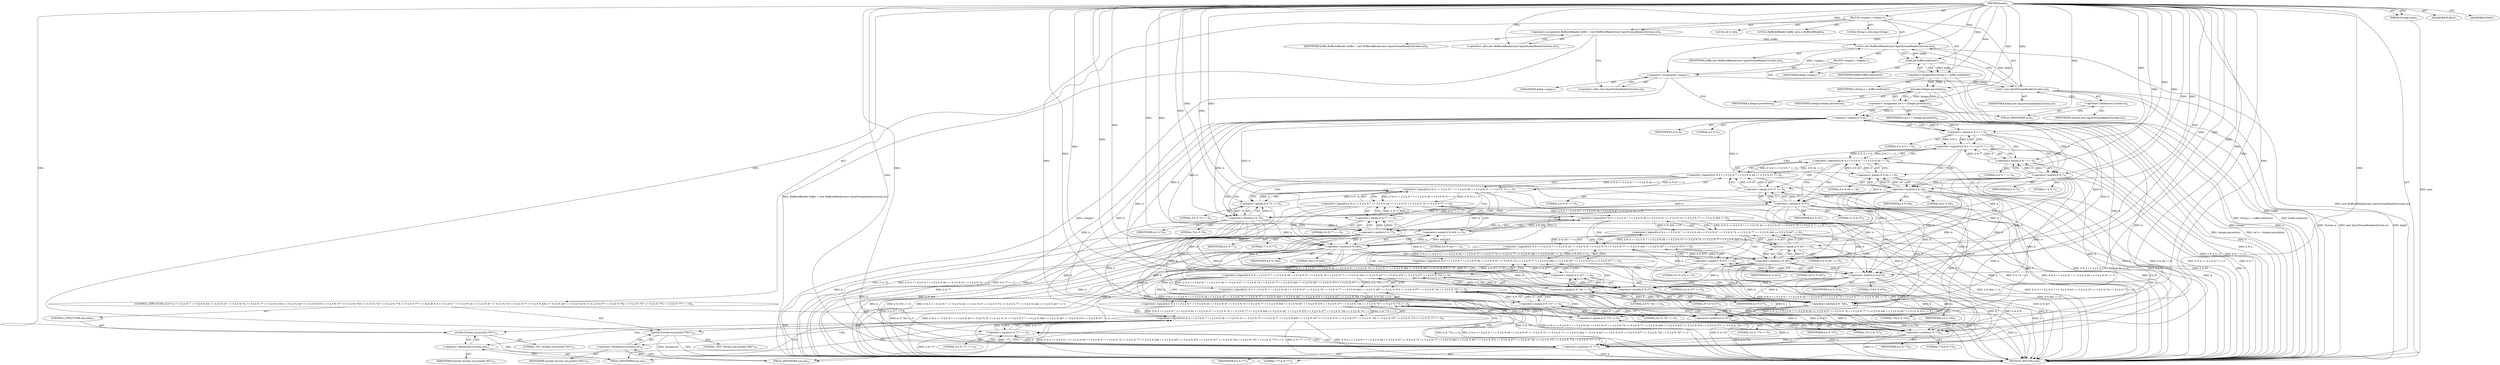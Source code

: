 digraph "main" {  
"19" [label = <(METHOD,main)<SUB>5</SUB>> ]
"20" [label = <(PARAM,String[] args)<SUB>5</SUB>> ]
"21" [label = <(BLOCK,&lt;empty&gt;,&lt;empty&gt;)<SUB>5</SUB>> ]
"4" [label = <(LOCAL,BufferedReader buffer: java.io.BufferedReader)<SUB>6</SUB>> ]
"22" [label = <(&lt;operator&gt;.assignment,BufferedReader buffer = new BufferedReader(new InputStreamReader(System.in)))<SUB>6</SUB>> ]
"23" [label = <(IDENTIFIER,buffer,BufferedReader buffer = new BufferedReader(new InputStreamReader(System.in)))<SUB>6</SUB>> ]
"24" [label = <(&lt;operator&gt;.alloc,new BufferedReader(new InputStreamReader(System.in)))<SUB>6</SUB>> ]
"25" [label = <(&lt;init&gt;,new BufferedReader(new InputStreamReader(System.in)))<SUB>6</SUB>> ]
"3" [label = <(IDENTIFIER,buffer,new BufferedReader(new InputStreamReader(System.in)))<SUB>6</SUB>> ]
"26" [label = <(BLOCK,&lt;empty&gt;,&lt;empty&gt;)<SUB>6</SUB>> ]
"27" [label = <(&lt;operator&gt;.assignment,&lt;empty&gt;)> ]
"28" [label = <(IDENTIFIER,$obj0,&lt;empty&gt;)> ]
"29" [label = <(&lt;operator&gt;.alloc,new InputStreamReader(System.in))<SUB>6</SUB>> ]
"30" [label = <(&lt;init&gt;,new InputStreamReader(System.in))<SUB>6</SUB>> ]
"31" [label = <(IDENTIFIER,$obj0,new InputStreamReader(System.in))> ]
"32" [label = <(&lt;operator&gt;.fieldAccess,System.in)<SUB>6</SUB>> ]
"33" [label = <(IDENTIFIER,System,new InputStreamReader(System.in))<SUB>6</SUB>> ]
"34" [label = <(FIELD_IDENTIFIER,in,in)<SUB>6</SUB>> ]
"35" [label = <(IDENTIFIER,$obj0,&lt;empty&gt;)> ]
"36" [label = <(LOCAL,String a: java.lang.String)<SUB>7</SUB>> ]
"37" [label = <(&lt;operator&gt;.assignment,String a = buffer.readLine())<SUB>7</SUB>> ]
"38" [label = <(IDENTIFIER,a,String a = buffer.readLine())<SUB>7</SUB>> ]
"39" [label = <(readLine,buffer.readLine())<SUB>7</SUB>> ]
"40" [label = <(IDENTIFIER,buffer,buffer.readLine())<SUB>7</SUB>> ]
"41" [label = <(LOCAL,int b: int)<SUB>8</SUB>> ]
"42" [label = <(&lt;operator&gt;.assignment,int b = Integer.parseInt(a))<SUB>8</SUB>> ]
"43" [label = <(IDENTIFIER,b,int b = Integer.parseInt(a))<SUB>8</SUB>> ]
"44" [label = <(parseInt,Integer.parseInt(a))<SUB>8</SUB>> ]
"45" [label = <(IDENTIFIER,Integer,Integer.parseInt(a))<SUB>8</SUB>> ]
"46" [label = <(IDENTIFIER,a,Integer.parseInt(a))<SUB>8</SUB>> ]
"47" [label = <(CONTROL_STRUCTURE,if (b % 4 == 0 || b % 7 == 0 || b % 44 == 0 || b % 47 == 0 || b % 74 == 0 || b % 77 == 0 || b % 444 == 0 || b % 447 == 0 || b % 474 == 0 || b % 477 == 0 || b % 744 == 0 || b % 747 == 0 || b % 774 == 0 || b % 777 == 0),if (b % 4 == 0 || b % 7 == 0 || b % 44 == 0 || b % 47 == 0 || b % 74 == 0 || b % 77 == 0 || b % 444 == 0 || b % 447 == 0 || b % 474 == 0 || b % 477 == 0 || b % 744 == 0 || b % 747 == 0 || b % 774 == 0 || b % 777 == 0))<SUB>9</SUB>> ]
"48" [label = <(&lt;operator&gt;.logicalOr,b % 4 == 0 || b % 7 == 0 || b % 44 == 0 || b % 47 == 0 || b % 74 == 0 || b % 77 == 0 || b % 444 == 0 || b % 447 == 0 || b % 474 == 0 || b % 477 == 0 || b % 744 == 0 || b % 747 == 0 || b % 774 == 0 || b % 777 == 0)<SUB>9</SUB>> ]
"49" [label = <(&lt;operator&gt;.logicalOr,b % 4 == 0 || b % 7 == 0 || b % 44 == 0 || b % 47 == 0 || b % 74 == 0 || b % 77 == 0 || b % 444 == 0 || b % 447 == 0 || b % 474 == 0 || b % 477 == 0 || b % 744 == 0 || b % 747 == 0 || b % 774 == 0)<SUB>9</SUB>> ]
"50" [label = <(&lt;operator&gt;.logicalOr,b % 4 == 0 || b % 7 == 0 || b % 44 == 0 || b % 47 == 0 || b % 74 == 0 || b % 77 == 0 || b % 444 == 0 || b % 447 == 0 || b % 474 == 0 || b % 477 == 0 || b % 744 == 0 || b % 747 == 0)<SUB>9</SUB>> ]
"51" [label = <(&lt;operator&gt;.logicalOr,b % 4 == 0 || b % 7 == 0 || b % 44 == 0 || b % 47 == 0 || b % 74 == 0 || b % 77 == 0 || b % 444 == 0 || b % 447 == 0 || b % 474 == 0 || b % 477 == 0 || b % 744 == 0)<SUB>9</SUB>> ]
"52" [label = <(&lt;operator&gt;.logicalOr,b % 4 == 0 || b % 7 == 0 || b % 44 == 0 || b % 47 == 0 || b % 74 == 0 || b % 77 == 0 || b % 444 == 0 || b % 447 == 0 || b % 474 == 0 || b % 477 == 0)<SUB>9</SUB>> ]
"53" [label = <(&lt;operator&gt;.logicalOr,b % 4 == 0 || b % 7 == 0 || b % 44 == 0 || b % 47 == 0 || b % 74 == 0 || b % 77 == 0 || b % 444 == 0 || b % 447 == 0 || b % 474 == 0)<SUB>9</SUB>> ]
"54" [label = <(&lt;operator&gt;.logicalOr,b % 4 == 0 || b % 7 == 0 || b % 44 == 0 || b % 47 == 0 || b % 74 == 0 || b % 77 == 0 || b % 444 == 0 || b % 447 == 0)<SUB>9</SUB>> ]
"55" [label = <(&lt;operator&gt;.logicalOr,b % 4 == 0 || b % 7 == 0 || b % 44 == 0 || b % 47 == 0 || b % 74 == 0 || b % 77 == 0 || b % 444 == 0)<SUB>9</SUB>> ]
"56" [label = <(&lt;operator&gt;.logicalOr,b % 4 == 0 || b % 7 == 0 || b % 44 == 0 || b % 47 == 0 || b % 74 == 0 || b % 77 == 0)<SUB>9</SUB>> ]
"57" [label = <(&lt;operator&gt;.logicalOr,b % 4 == 0 || b % 7 == 0 || b % 44 == 0 || b % 47 == 0 || b % 74 == 0)<SUB>9</SUB>> ]
"58" [label = <(&lt;operator&gt;.logicalOr,b % 4 == 0 || b % 7 == 0 || b % 44 == 0 || b % 47 == 0)<SUB>9</SUB>> ]
"59" [label = <(&lt;operator&gt;.logicalOr,b % 4 == 0 || b % 7 == 0 || b % 44 == 0)<SUB>9</SUB>> ]
"60" [label = <(&lt;operator&gt;.logicalOr,b % 4 == 0 || b % 7 == 0)<SUB>9</SUB>> ]
"61" [label = <(&lt;operator&gt;.equals,b % 4 == 0)<SUB>9</SUB>> ]
"62" [label = <(&lt;operator&gt;.modulo,b % 4)<SUB>9</SUB>> ]
"63" [label = <(IDENTIFIER,b,b % 4)<SUB>9</SUB>> ]
"64" [label = <(LITERAL,4,b % 4)<SUB>9</SUB>> ]
"65" [label = <(LITERAL,0,b % 4 == 0)<SUB>9</SUB>> ]
"66" [label = <(&lt;operator&gt;.equals,b % 7 == 0)<SUB>9</SUB>> ]
"67" [label = <(&lt;operator&gt;.modulo,b % 7)<SUB>9</SUB>> ]
"68" [label = <(IDENTIFIER,b,b % 7)<SUB>9</SUB>> ]
"69" [label = <(LITERAL,7,b % 7)<SUB>9</SUB>> ]
"70" [label = <(LITERAL,0,b % 7 == 0)<SUB>9</SUB>> ]
"71" [label = <(&lt;operator&gt;.equals,b % 44 == 0)<SUB>9</SUB>> ]
"72" [label = <(&lt;operator&gt;.modulo,b % 44)<SUB>9</SUB>> ]
"73" [label = <(IDENTIFIER,b,b % 44)<SUB>9</SUB>> ]
"74" [label = <(LITERAL,44,b % 44)<SUB>9</SUB>> ]
"75" [label = <(LITERAL,0,b % 44 == 0)<SUB>9</SUB>> ]
"76" [label = <(&lt;operator&gt;.equals,b % 47 == 0)<SUB>9</SUB>> ]
"77" [label = <(&lt;operator&gt;.modulo,b % 47)<SUB>9</SUB>> ]
"78" [label = <(IDENTIFIER,b,b % 47)<SUB>9</SUB>> ]
"79" [label = <(LITERAL,47,b % 47)<SUB>9</SUB>> ]
"80" [label = <(LITERAL,0,b % 47 == 0)<SUB>9</SUB>> ]
"81" [label = <(&lt;operator&gt;.equals,b % 74 == 0)<SUB>9</SUB>> ]
"82" [label = <(&lt;operator&gt;.modulo,b % 74)<SUB>9</SUB>> ]
"83" [label = <(IDENTIFIER,b,b % 74)<SUB>9</SUB>> ]
"84" [label = <(LITERAL,74,b % 74)<SUB>9</SUB>> ]
"85" [label = <(LITERAL,0,b % 74 == 0)<SUB>9</SUB>> ]
"86" [label = <(&lt;operator&gt;.equals,b % 77 == 0)<SUB>9</SUB>> ]
"87" [label = <(&lt;operator&gt;.modulo,b % 77)<SUB>9</SUB>> ]
"88" [label = <(IDENTIFIER,b,b % 77)<SUB>9</SUB>> ]
"89" [label = <(LITERAL,77,b % 77)<SUB>9</SUB>> ]
"90" [label = <(LITERAL,0,b % 77 == 0)<SUB>9</SUB>> ]
"91" [label = <(&lt;operator&gt;.equals,b % 444 == 0)<SUB>9</SUB>> ]
"92" [label = <(&lt;operator&gt;.modulo,b % 444)<SUB>9</SUB>> ]
"93" [label = <(IDENTIFIER,b,b % 444)<SUB>9</SUB>> ]
"94" [label = <(LITERAL,444,b % 444)<SUB>9</SUB>> ]
"95" [label = <(LITERAL,0,b % 444 == 0)<SUB>9</SUB>> ]
"96" [label = <(&lt;operator&gt;.equals,b % 447 == 0)<SUB>9</SUB>> ]
"97" [label = <(&lt;operator&gt;.modulo,b % 447)<SUB>9</SUB>> ]
"98" [label = <(IDENTIFIER,b,b % 447)<SUB>9</SUB>> ]
"99" [label = <(LITERAL,447,b % 447)<SUB>9</SUB>> ]
"100" [label = <(LITERAL,0,b % 447 == 0)<SUB>9</SUB>> ]
"101" [label = <(&lt;operator&gt;.equals,b % 474 == 0)<SUB>9</SUB>> ]
"102" [label = <(&lt;operator&gt;.modulo,b % 474)<SUB>9</SUB>> ]
"103" [label = <(IDENTIFIER,b,b % 474)<SUB>9</SUB>> ]
"104" [label = <(LITERAL,474,b % 474)<SUB>9</SUB>> ]
"105" [label = <(LITERAL,0,b % 474 == 0)<SUB>9</SUB>> ]
"106" [label = <(&lt;operator&gt;.equals,b % 477 == 0)<SUB>9</SUB>> ]
"107" [label = <(&lt;operator&gt;.modulo,b % 477)<SUB>9</SUB>> ]
"108" [label = <(IDENTIFIER,b,b % 477)<SUB>9</SUB>> ]
"109" [label = <(LITERAL,477,b % 477)<SUB>9</SUB>> ]
"110" [label = <(LITERAL,0,b % 477 == 0)<SUB>9</SUB>> ]
"111" [label = <(&lt;operator&gt;.equals,b % 744 == 0)<SUB>9</SUB>> ]
"112" [label = <(&lt;operator&gt;.modulo,b % 744)<SUB>9</SUB>> ]
"113" [label = <(IDENTIFIER,b,b % 744)<SUB>9</SUB>> ]
"114" [label = <(LITERAL,744,b % 744)<SUB>9</SUB>> ]
"115" [label = <(LITERAL,0,b % 744 == 0)<SUB>9</SUB>> ]
"116" [label = <(&lt;operator&gt;.equals,b % 747 == 0)<SUB>9</SUB>> ]
"117" [label = <(&lt;operator&gt;.modulo,b % 747)<SUB>9</SUB>> ]
"118" [label = <(IDENTIFIER,b,b % 747)<SUB>9</SUB>> ]
"119" [label = <(LITERAL,747,b % 747)<SUB>9</SUB>> ]
"120" [label = <(LITERAL,0,b % 747 == 0)<SUB>9</SUB>> ]
"121" [label = <(&lt;operator&gt;.equals,b % 774 == 0)<SUB>9</SUB>> ]
"122" [label = <(&lt;operator&gt;.modulo,b % 774)<SUB>9</SUB>> ]
"123" [label = <(IDENTIFIER,b,b % 774)<SUB>9</SUB>> ]
"124" [label = <(LITERAL,774,b % 774)<SUB>9</SUB>> ]
"125" [label = <(LITERAL,0,b % 774 == 0)<SUB>9</SUB>> ]
"126" [label = <(&lt;operator&gt;.equals,b % 777 == 0)<SUB>9</SUB>> ]
"127" [label = <(&lt;operator&gt;.modulo,b % 777)<SUB>9</SUB>> ]
"128" [label = <(IDENTIFIER,b,b % 777)<SUB>9</SUB>> ]
"129" [label = <(LITERAL,777,b % 777)<SUB>9</SUB>> ]
"130" [label = <(LITERAL,0,b % 777 == 0)<SUB>9</SUB>> ]
"131" [label = <(println,System.out.println(&quot;YES&quot;))<SUB>10</SUB>> ]
"132" [label = <(&lt;operator&gt;.fieldAccess,System.out)<SUB>10</SUB>> ]
"133" [label = <(IDENTIFIER,System,System.out.println(&quot;YES&quot;))<SUB>10</SUB>> ]
"134" [label = <(FIELD_IDENTIFIER,out,out)<SUB>10</SUB>> ]
"135" [label = <(LITERAL,&quot;YES&quot;,System.out.println(&quot;YES&quot;))<SUB>10</SUB>> ]
"136" [label = <(CONTROL_STRUCTURE,else,else)<SUB>12</SUB>> ]
"137" [label = <(println,System.out.println(&quot;NO&quot;))<SUB>12</SUB>> ]
"138" [label = <(&lt;operator&gt;.fieldAccess,System.out)<SUB>12</SUB>> ]
"139" [label = <(IDENTIFIER,System,System.out.println(&quot;NO&quot;))<SUB>12</SUB>> ]
"140" [label = <(FIELD_IDENTIFIER,out,out)<SUB>12</SUB>> ]
"141" [label = <(LITERAL,&quot;NO&quot;,System.out.println(&quot;NO&quot;))<SUB>12</SUB>> ]
"142" [label = <(MODIFIER,PUBLIC)> ]
"143" [label = <(MODIFIER,STATIC)> ]
"144" [label = <(METHOD_RETURN,void)<SUB>5</SUB>> ]
  "19" -> "20"  [ label = "AST: "] 
  "19" -> "21"  [ label = "AST: "] 
  "19" -> "142"  [ label = "AST: "] 
  "19" -> "143"  [ label = "AST: "] 
  "19" -> "144"  [ label = "AST: "] 
  "21" -> "4"  [ label = "AST: "] 
  "21" -> "22"  [ label = "AST: "] 
  "21" -> "25"  [ label = "AST: "] 
  "21" -> "36"  [ label = "AST: "] 
  "21" -> "37"  [ label = "AST: "] 
  "21" -> "41"  [ label = "AST: "] 
  "21" -> "42"  [ label = "AST: "] 
  "21" -> "47"  [ label = "AST: "] 
  "22" -> "23"  [ label = "AST: "] 
  "22" -> "24"  [ label = "AST: "] 
  "25" -> "3"  [ label = "AST: "] 
  "25" -> "26"  [ label = "AST: "] 
  "26" -> "27"  [ label = "AST: "] 
  "26" -> "30"  [ label = "AST: "] 
  "26" -> "35"  [ label = "AST: "] 
  "27" -> "28"  [ label = "AST: "] 
  "27" -> "29"  [ label = "AST: "] 
  "30" -> "31"  [ label = "AST: "] 
  "30" -> "32"  [ label = "AST: "] 
  "32" -> "33"  [ label = "AST: "] 
  "32" -> "34"  [ label = "AST: "] 
  "37" -> "38"  [ label = "AST: "] 
  "37" -> "39"  [ label = "AST: "] 
  "39" -> "40"  [ label = "AST: "] 
  "42" -> "43"  [ label = "AST: "] 
  "42" -> "44"  [ label = "AST: "] 
  "44" -> "45"  [ label = "AST: "] 
  "44" -> "46"  [ label = "AST: "] 
  "47" -> "48"  [ label = "AST: "] 
  "47" -> "131"  [ label = "AST: "] 
  "47" -> "136"  [ label = "AST: "] 
  "48" -> "49"  [ label = "AST: "] 
  "48" -> "126"  [ label = "AST: "] 
  "49" -> "50"  [ label = "AST: "] 
  "49" -> "121"  [ label = "AST: "] 
  "50" -> "51"  [ label = "AST: "] 
  "50" -> "116"  [ label = "AST: "] 
  "51" -> "52"  [ label = "AST: "] 
  "51" -> "111"  [ label = "AST: "] 
  "52" -> "53"  [ label = "AST: "] 
  "52" -> "106"  [ label = "AST: "] 
  "53" -> "54"  [ label = "AST: "] 
  "53" -> "101"  [ label = "AST: "] 
  "54" -> "55"  [ label = "AST: "] 
  "54" -> "96"  [ label = "AST: "] 
  "55" -> "56"  [ label = "AST: "] 
  "55" -> "91"  [ label = "AST: "] 
  "56" -> "57"  [ label = "AST: "] 
  "56" -> "86"  [ label = "AST: "] 
  "57" -> "58"  [ label = "AST: "] 
  "57" -> "81"  [ label = "AST: "] 
  "58" -> "59"  [ label = "AST: "] 
  "58" -> "76"  [ label = "AST: "] 
  "59" -> "60"  [ label = "AST: "] 
  "59" -> "71"  [ label = "AST: "] 
  "60" -> "61"  [ label = "AST: "] 
  "60" -> "66"  [ label = "AST: "] 
  "61" -> "62"  [ label = "AST: "] 
  "61" -> "65"  [ label = "AST: "] 
  "62" -> "63"  [ label = "AST: "] 
  "62" -> "64"  [ label = "AST: "] 
  "66" -> "67"  [ label = "AST: "] 
  "66" -> "70"  [ label = "AST: "] 
  "67" -> "68"  [ label = "AST: "] 
  "67" -> "69"  [ label = "AST: "] 
  "71" -> "72"  [ label = "AST: "] 
  "71" -> "75"  [ label = "AST: "] 
  "72" -> "73"  [ label = "AST: "] 
  "72" -> "74"  [ label = "AST: "] 
  "76" -> "77"  [ label = "AST: "] 
  "76" -> "80"  [ label = "AST: "] 
  "77" -> "78"  [ label = "AST: "] 
  "77" -> "79"  [ label = "AST: "] 
  "81" -> "82"  [ label = "AST: "] 
  "81" -> "85"  [ label = "AST: "] 
  "82" -> "83"  [ label = "AST: "] 
  "82" -> "84"  [ label = "AST: "] 
  "86" -> "87"  [ label = "AST: "] 
  "86" -> "90"  [ label = "AST: "] 
  "87" -> "88"  [ label = "AST: "] 
  "87" -> "89"  [ label = "AST: "] 
  "91" -> "92"  [ label = "AST: "] 
  "91" -> "95"  [ label = "AST: "] 
  "92" -> "93"  [ label = "AST: "] 
  "92" -> "94"  [ label = "AST: "] 
  "96" -> "97"  [ label = "AST: "] 
  "96" -> "100"  [ label = "AST: "] 
  "97" -> "98"  [ label = "AST: "] 
  "97" -> "99"  [ label = "AST: "] 
  "101" -> "102"  [ label = "AST: "] 
  "101" -> "105"  [ label = "AST: "] 
  "102" -> "103"  [ label = "AST: "] 
  "102" -> "104"  [ label = "AST: "] 
  "106" -> "107"  [ label = "AST: "] 
  "106" -> "110"  [ label = "AST: "] 
  "107" -> "108"  [ label = "AST: "] 
  "107" -> "109"  [ label = "AST: "] 
  "111" -> "112"  [ label = "AST: "] 
  "111" -> "115"  [ label = "AST: "] 
  "112" -> "113"  [ label = "AST: "] 
  "112" -> "114"  [ label = "AST: "] 
  "116" -> "117"  [ label = "AST: "] 
  "116" -> "120"  [ label = "AST: "] 
  "117" -> "118"  [ label = "AST: "] 
  "117" -> "119"  [ label = "AST: "] 
  "121" -> "122"  [ label = "AST: "] 
  "121" -> "125"  [ label = "AST: "] 
  "122" -> "123"  [ label = "AST: "] 
  "122" -> "124"  [ label = "AST: "] 
  "126" -> "127"  [ label = "AST: "] 
  "126" -> "130"  [ label = "AST: "] 
  "127" -> "128"  [ label = "AST: "] 
  "127" -> "129"  [ label = "AST: "] 
  "131" -> "132"  [ label = "AST: "] 
  "131" -> "135"  [ label = "AST: "] 
  "132" -> "133"  [ label = "AST: "] 
  "132" -> "134"  [ label = "AST: "] 
  "136" -> "137"  [ label = "AST: "] 
  "137" -> "138"  [ label = "AST: "] 
  "137" -> "141"  [ label = "AST: "] 
  "138" -> "139"  [ label = "AST: "] 
  "138" -> "140"  [ label = "AST: "] 
  "22" -> "29"  [ label = "CFG: "] 
  "25" -> "39"  [ label = "CFG: "] 
  "37" -> "44"  [ label = "CFG: "] 
  "42" -> "62"  [ label = "CFG: "] 
  "24" -> "22"  [ label = "CFG: "] 
  "39" -> "37"  [ label = "CFG: "] 
  "44" -> "42"  [ label = "CFG: "] 
  "48" -> "134"  [ label = "CFG: "] 
  "48" -> "140"  [ label = "CFG: "] 
  "131" -> "144"  [ label = "CFG: "] 
  "27" -> "34"  [ label = "CFG: "] 
  "30" -> "25"  [ label = "CFG: "] 
  "49" -> "48"  [ label = "CFG: "] 
  "49" -> "127"  [ label = "CFG: "] 
  "126" -> "48"  [ label = "CFG: "] 
  "132" -> "131"  [ label = "CFG: "] 
  "137" -> "144"  [ label = "CFG: "] 
  "29" -> "27"  [ label = "CFG: "] 
  "32" -> "30"  [ label = "CFG: "] 
  "50" -> "49"  [ label = "CFG: "] 
  "50" -> "122"  [ label = "CFG: "] 
  "121" -> "49"  [ label = "CFG: "] 
  "127" -> "126"  [ label = "CFG: "] 
  "134" -> "132"  [ label = "CFG: "] 
  "138" -> "137"  [ label = "CFG: "] 
  "34" -> "32"  [ label = "CFG: "] 
  "51" -> "50"  [ label = "CFG: "] 
  "51" -> "117"  [ label = "CFG: "] 
  "116" -> "50"  [ label = "CFG: "] 
  "122" -> "121"  [ label = "CFG: "] 
  "140" -> "138"  [ label = "CFG: "] 
  "52" -> "51"  [ label = "CFG: "] 
  "52" -> "112"  [ label = "CFG: "] 
  "111" -> "51"  [ label = "CFG: "] 
  "117" -> "116"  [ label = "CFG: "] 
  "53" -> "52"  [ label = "CFG: "] 
  "53" -> "107"  [ label = "CFG: "] 
  "106" -> "52"  [ label = "CFG: "] 
  "112" -> "111"  [ label = "CFG: "] 
  "54" -> "53"  [ label = "CFG: "] 
  "54" -> "102"  [ label = "CFG: "] 
  "101" -> "53"  [ label = "CFG: "] 
  "107" -> "106"  [ label = "CFG: "] 
  "55" -> "54"  [ label = "CFG: "] 
  "55" -> "97"  [ label = "CFG: "] 
  "96" -> "54"  [ label = "CFG: "] 
  "102" -> "101"  [ label = "CFG: "] 
  "56" -> "55"  [ label = "CFG: "] 
  "56" -> "92"  [ label = "CFG: "] 
  "91" -> "55"  [ label = "CFG: "] 
  "97" -> "96"  [ label = "CFG: "] 
  "57" -> "56"  [ label = "CFG: "] 
  "57" -> "87"  [ label = "CFG: "] 
  "86" -> "56"  [ label = "CFG: "] 
  "92" -> "91"  [ label = "CFG: "] 
  "58" -> "57"  [ label = "CFG: "] 
  "58" -> "82"  [ label = "CFG: "] 
  "81" -> "57"  [ label = "CFG: "] 
  "87" -> "86"  [ label = "CFG: "] 
  "59" -> "58"  [ label = "CFG: "] 
  "59" -> "77"  [ label = "CFG: "] 
  "76" -> "58"  [ label = "CFG: "] 
  "82" -> "81"  [ label = "CFG: "] 
  "60" -> "59"  [ label = "CFG: "] 
  "60" -> "72"  [ label = "CFG: "] 
  "71" -> "59"  [ label = "CFG: "] 
  "77" -> "76"  [ label = "CFG: "] 
  "61" -> "60"  [ label = "CFG: "] 
  "61" -> "67"  [ label = "CFG: "] 
  "66" -> "60"  [ label = "CFG: "] 
  "72" -> "71"  [ label = "CFG: "] 
  "62" -> "61"  [ label = "CFG: "] 
  "67" -> "66"  [ label = "CFG: "] 
  "19" -> "24"  [ label = "CFG: "] 
  "20" -> "144"  [ label = "DDG: args"] 
  "22" -> "144"  [ label = "DDG: BufferedReader buffer = new BufferedReader(new InputStreamReader(System.in))"] 
  "27" -> "144"  [ label = "DDG: &lt;empty&gt;"] 
  "30" -> "144"  [ label = "DDG: $obj0"] 
  "30" -> "144"  [ label = "DDG: System.in"] 
  "30" -> "144"  [ label = "DDG: new InputStreamReader(System.in)"] 
  "25" -> "144"  [ label = "DDG: new BufferedReader(new InputStreamReader(System.in))"] 
  "39" -> "144"  [ label = "DDG: buffer"] 
  "37" -> "144"  [ label = "DDG: buffer.readLine()"] 
  "37" -> "144"  [ label = "DDG: String a = buffer.readLine()"] 
  "44" -> "144"  [ label = "DDG: a"] 
  "42" -> "144"  [ label = "DDG: Integer.parseInt(a)"] 
  "42" -> "144"  [ label = "DDG: int b = Integer.parseInt(a)"] 
  "62" -> "144"  [ label = "DDG: b"] 
  "61" -> "144"  [ label = "DDG: b % 4"] 
  "60" -> "144"  [ label = "DDG: b % 4 == 0"] 
  "67" -> "144"  [ label = "DDG: b"] 
  "66" -> "144"  [ label = "DDG: b % 7"] 
  "60" -> "144"  [ label = "DDG: b % 7 == 0"] 
  "59" -> "144"  [ label = "DDG: b % 4 == 0 || b % 7 == 0"] 
  "72" -> "144"  [ label = "DDG: b"] 
  "71" -> "144"  [ label = "DDG: b % 44"] 
  "59" -> "144"  [ label = "DDG: b % 44 == 0"] 
  "58" -> "144"  [ label = "DDG: b % 4 == 0 || b % 7 == 0 || b % 44 == 0"] 
  "77" -> "144"  [ label = "DDG: b"] 
  "76" -> "144"  [ label = "DDG: b % 47"] 
  "58" -> "144"  [ label = "DDG: b % 47 == 0"] 
  "57" -> "144"  [ label = "DDG: b % 4 == 0 || b % 7 == 0 || b % 44 == 0 || b % 47 == 0"] 
  "82" -> "144"  [ label = "DDG: b"] 
  "81" -> "144"  [ label = "DDG: b % 74"] 
  "57" -> "144"  [ label = "DDG: b % 74 == 0"] 
  "56" -> "144"  [ label = "DDG: b % 4 == 0 || b % 7 == 0 || b % 44 == 0 || b % 47 == 0 || b % 74 == 0"] 
  "87" -> "144"  [ label = "DDG: b"] 
  "86" -> "144"  [ label = "DDG: b % 77"] 
  "56" -> "144"  [ label = "DDG: b % 77 == 0"] 
  "55" -> "144"  [ label = "DDG: b % 4 == 0 || b % 7 == 0 || b % 44 == 0 || b % 47 == 0 || b % 74 == 0 || b % 77 == 0"] 
  "92" -> "144"  [ label = "DDG: b"] 
  "91" -> "144"  [ label = "DDG: b % 444"] 
  "55" -> "144"  [ label = "DDG: b % 444 == 0"] 
  "54" -> "144"  [ label = "DDG: b % 4 == 0 || b % 7 == 0 || b % 44 == 0 || b % 47 == 0 || b % 74 == 0 || b % 77 == 0 || b % 444 == 0"] 
  "97" -> "144"  [ label = "DDG: b"] 
  "96" -> "144"  [ label = "DDG: b % 447"] 
  "54" -> "144"  [ label = "DDG: b % 447 == 0"] 
  "53" -> "144"  [ label = "DDG: b % 4 == 0 || b % 7 == 0 || b % 44 == 0 || b % 47 == 0 || b % 74 == 0 || b % 77 == 0 || b % 444 == 0 || b % 447 == 0"] 
  "102" -> "144"  [ label = "DDG: b"] 
  "101" -> "144"  [ label = "DDG: b % 474"] 
  "53" -> "144"  [ label = "DDG: b % 474 == 0"] 
  "52" -> "144"  [ label = "DDG: b % 4 == 0 || b % 7 == 0 || b % 44 == 0 || b % 47 == 0 || b % 74 == 0 || b % 77 == 0 || b % 444 == 0 || b % 447 == 0 || b % 474 == 0"] 
  "107" -> "144"  [ label = "DDG: b"] 
  "106" -> "144"  [ label = "DDG: b % 477"] 
  "52" -> "144"  [ label = "DDG: b % 477 == 0"] 
  "51" -> "144"  [ label = "DDG: b % 4 == 0 || b % 7 == 0 || b % 44 == 0 || b % 47 == 0 || b % 74 == 0 || b % 77 == 0 || b % 444 == 0 || b % 447 == 0 || b % 474 == 0 || b % 477 == 0"] 
  "112" -> "144"  [ label = "DDG: b"] 
  "111" -> "144"  [ label = "DDG: b % 744"] 
  "51" -> "144"  [ label = "DDG: b % 744 == 0"] 
  "50" -> "144"  [ label = "DDG: b % 4 == 0 || b % 7 == 0 || b % 44 == 0 || b % 47 == 0 || b % 74 == 0 || b % 77 == 0 || b % 444 == 0 || b % 447 == 0 || b % 474 == 0 || b % 477 == 0 || b % 744 == 0"] 
  "117" -> "144"  [ label = "DDG: b"] 
  "116" -> "144"  [ label = "DDG: b % 747"] 
  "50" -> "144"  [ label = "DDG: b % 747 == 0"] 
  "49" -> "144"  [ label = "DDG: b % 4 == 0 || b % 7 == 0 || b % 44 == 0 || b % 47 == 0 || b % 74 == 0 || b % 77 == 0 || b % 444 == 0 || b % 447 == 0 || b % 474 == 0 || b % 477 == 0 || b % 744 == 0 || b % 747 == 0"] 
  "122" -> "144"  [ label = "DDG: b"] 
  "121" -> "144"  [ label = "DDG: b % 774"] 
  "49" -> "144"  [ label = "DDG: b % 774 == 0"] 
  "48" -> "144"  [ label = "DDG: b % 4 == 0 || b % 7 == 0 || b % 44 == 0 || b % 47 == 0 || b % 74 == 0 || b % 77 == 0 || b % 444 == 0 || b % 447 == 0 || b % 474 == 0 || b % 477 == 0 || b % 744 == 0 || b % 747 == 0 || b % 774 == 0"] 
  "127" -> "144"  [ label = "DDG: b"] 
  "126" -> "144"  [ label = "DDG: b % 777"] 
  "48" -> "144"  [ label = "DDG: b % 777 == 0"] 
  "48" -> "144"  [ label = "DDG: b % 4 == 0 || b % 7 == 0 || b % 44 == 0 || b % 47 == 0 || b % 74 == 0 || b % 77 == 0 || b % 444 == 0 || b % 447 == 0 || b % 474 == 0 || b % 477 == 0 || b % 744 == 0 || b % 747 == 0 || b % 774 == 0 || b % 777 == 0"] 
  "131" -> "144"  [ label = "DDG: System.out"] 
  "44" -> "144"  [ label = "DDG: Integer"] 
  "19" -> "20"  [ label = "DDG: "] 
  "19" -> "22"  [ label = "DDG: "] 
  "39" -> "37"  [ label = "DDG: buffer"] 
  "44" -> "42"  [ label = "DDG: Integer"] 
  "44" -> "42"  [ label = "DDG: a"] 
  "22" -> "25"  [ label = "DDG: buffer"] 
  "19" -> "25"  [ label = "DDG: "] 
  "27" -> "25"  [ label = "DDG: &lt;empty&gt;"] 
  "30" -> "25"  [ label = "DDG: $obj0"] 
  "19" -> "27"  [ label = "DDG: "] 
  "19" -> "35"  [ label = "DDG: "] 
  "25" -> "39"  [ label = "DDG: buffer"] 
  "19" -> "39"  [ label = "DDG: "] 
  "19" -> "44"  [ label = "DDG: "] 
  "37" -> "44"  [ label = "DDG: a"] 
  "49" -> "48"  [ label = "DDG: b % 4 == 0 || b % 7 == 0 || b % 44 == 0 || b % 47 == 0 || b % 74 == 0 || b % 77 == 0 || b % 444 == 0 || b % 447 == 0 || b % 474 == 0 || b % 477 == 0 || b % 744 == 0 || b % 747 == 0"] 
  "49" -> "48"  [ label = "DDG: b % 774 == 0"] 
  "126" -> "48"  [ label = "DDG: b % 777"] 
  "126" -> "48"  [ label = "DDG: 0"] 
  "19" -> "131"  [ label = "DDG: "] 
  "27" -> "30"  [ label = "DDG: $obj0"] 
  "19" -> "30"  [ label = "DDG: "] 
  "50" -> "49"  [ label = "DDG: b % 4 == 0 || b % 7 == 0 || b % 44 == 0 || b % 47 == 0 || b % 74 == 0 || b % 77 == 0 || b % 444 == 0 || b % 447 == 0 || b % 474 == 0 || b % 477 == 0 || b % 744 == 0"] 
  "50" -> "49"  [ label = "DDG: b % 747 == 0"] 
  "121" -> "49"  [ label = "DDG: b % 774"] 
  "121" -> "49"  [ label = "DDG: 0"] 
  "127" -> "126"  [ label = "DDG: b"] 
  "127" -> "126"  [ label = "DDG: 777"] 
  "19" -> "126"  [ label = "DDG: "] 
  "19" -> "137"  [ label = "DDG: "] 
  "51" -> "50"  [ label = "DDG: b % 4 == 0 || b % 7 == 0 || b % 44 == 0 || b % 47 == 0 || b % 74 == 0 || b % 77 == 0 || b % 444 == 0 || b % 447 == 0 || b % 474 == 0 || b % 477 == 0"] 
  "51" -> "50"  [ label = "DDG: b % 744 == 0"] 
  "116" -> "50"  [ label = "DDG: b % 747"] 
  "116" -> "50"  [ label = "DDG: 0"] 
  "122" -> "121"  [ label = "DDG: b"] 
  "122" -> "121"  [ label = "DDG: 774"] 
  "19" -> "121"  [ label = "DDG: "] 
  "62" -> "127"  [ label = "DDG: b"] 
  "67" -> "127"  [ label = "DDG: b"] 
  "72" -> "127"  [ label = "DDG: b"] 
  "77" -> "127"  [ label = "DDG: b"] 
  "82" -> "127"  [ label = "DDG: b"] 
  "87" -> "127"  [ label = "DDG: b"] 
  "92" -> "127"  [ label = "DDG: b"] 
  "97" -> "127"  [ label = "DDG: b"] 
  "102" -> "127"  [ label = "DDG: b"] 
  "107" -> "127"  [ label = "DDG: b"] 
  "112" -> "127"  [ label = "DDG: b"] 
  "117" -> "127"  [ label = "DDG: b"] 
  "122" -> "127"  [ label = "DDG: b"] 
  "19" -> "127"  [ label = "DDG: "] 
  "52" -> "51"  [ label = "DDG: b % 4 == 0 || b % 7 == 0 || b % 44 == 0 || b % 47 == 0 || b % 74 == 0 || b % 77 == 0 || b % 444 == 0 || b % 447 == 0 || b % 474 == 0"] 
  "52" -> "51"  [ label = "DDG: b % 477 == 0"] 
  "111" -> "51"  [ label = "DDG: b % 744"] 
  "111" -> "51"  [ label = "DDG: 0"] 
  "117" -> "116"  [ label = "DDG: b"] 
  "117" -> "116"  [ label = "DDG: 747"] 
  "19" -> "116"  [ label = "DDG: "] 
  "62" -> "122"  [ label = "DDG: b"] 
  "67" -> "122"  [ label = "DDG: b"] 
  "72" -> "122"  [ label = "DDG: b"] 
  "77" -> "122"  [ label = "DDG: b"] 
  "82" -> "122"  [ label = "DDG: b"] 
  "87" -> "122"  [ label = "DDG: b"] 
  "92" -> "122"  [ label = "DDG: b"] 
  "97" -> "122"  [ label = "DDG: b"] 
  "102" -> "122"  [ label = "DDG: b"] 
  "107" -> "122"  [ label = "DDG: b"] 
  "112" -> "122"  [ label = "DDG: b"] 
  "117" -> "122"  [ label = "DDG: b"] 
  "19" -> "122"  [ label = "DDG: "] 
  "53" -> "52"  [ label = "DDG: b % 4 == 0 || b % 7 == 0 || b % 44 == 0 || b % 47 == 0 || b % 74 == 0 || b % 77 == 0 || b % 444 == 0 || b % 447 == 0"] 
  "53" -> "52"  [ label = "DDG: b % 474 == 0"] 
  "106" -> "52"  [ label = "DDG: b % 477"] 
  "106" -> "52"  [ label = "DDG: 0"] 
  "112" -> "111"  [ label = "DDG: b"] 
  "112" -> "111"  [ label = "DDG: 744"] 
  "19" -> "111"  [ label = "DDG: "] 
  "62" -> "117"  [ label = "DDG: b"] 
  "67" -> "117"  [ label = "DDG: b"] 
  "72" -> "117"  [ label = "DDG: b"] 
  "77" -> "117"  [ label = "DDG: b"] 
  "82" -> "117"  [ label = "DDG: b"] 
  "87" -> "117"  [ label = "DDG: b"] 
  "92" -> "117"  [ label = "DDG: b"] 
  "97" -> "117"  [ label = "DDG: b"] 
  "102" -> "117"  [ label = "DDG: b"] 
  "107" -> "117"  [ label = "DDG: b"] 
  "112" -> "117"  [ label = "DDG: b"] 
  "19" -> "117"  [ label = "DDG: "] 
  "54" -> "53"  [ label = "DDG: b % 4 == 0 || b % 7 == 0 || b % 44 == 0 || b % 47 == 0 || b % 74 == 0 || b % 77 == 0 || b % 444 == 0"] 
  "54" -> "53"  [ label = "DDG: b % 447 == 0"] 
  "101" -> "53"  [ label = "DDG: b % 474"] 
  "101" -> "53"  [ label = "DDG: 0"] 
  "107" -> "106"  [ label = "DDG: b"] 
  "107" -> "106"  [ label = "DDG: 477"] 
  "19" -> "106"  [ label = "DDG: "] 
  "62" -> "112"  [ label = "DDG: b"] 
  "67" -> "112"  [ label = "DDG: b"] 
  "72" -> "112"  [ label = "DDG: b"] 
  "77" -> "112"  [ label = "DDG: b"] 
  "82" -> "112"  [ label = "DDG: b"] 
  "87" -> "112"  [ label = "DDG: b"] 
  "92" -> "112"  [ label = "DDG: b"] 
  "97" -> "112"  [ label = "DDG: b"] 
  "102" -> "112"  [ label = "DDG: b"] 
  "107" -> "112"  [ label = "DDG: b"] 
  "19" -> "112"  [ label = "DDG: "] 
  "55" -> "54"  [ label = "DDG: b % 4 == 0 || b % 7 == 0 || b % 44 == 0 || b % 47 == 0 || b % 74 == 0 || b % 77 == 0"] 
  "55" -> "54"  [ label = "DDG: b % 444 == 0"] 
  "96" -> "54"  [ label = "DDG: b % 447"] 
  "96" -> "54"  [ label = "DDG: 0"] 
  "102" -> "101"  [ label = "DDG: b"] 
  "102" -> "101"  [ label = "DDG: 474"] 
  "19" -> "101"  [ label = "DDG: "] 
  "62" -> "107"  [ label = "DDG: b"] 
  "67" -> "107"  [ label = "DDG: b"] 
  "72" -> "107"  [ label = "DDG: b"] 
  "77" -> "107"  [ label = "DDG: b"] 
  "82" -> "107"  [ label = "DDG: b"] 
  "87" -> "107"  [ label = "DDG: b"] 
  "92" -> "107"  [ label = "DDG: b"] 
  "97" -> "107"  [ label = "DDG: b"] 
  "102" -> "107"  [ label = "DDG: b"] 
  "19" -> "107"  [ label = "DDG: "] 
  "56" -> "55"  [ label = "DDG: b % 4 == 0 || b % 7 == 0 || b % 44 == 0 || b % 47 == 0 || b % 74 == 0"] 
  "56" -> "55"  [ label = "DDG: b % 77 == 0"] 
  "91" -> "55"  [ label = "DDG: b % 444"] 
  "91" -> "55"  [ label = "DDG: 0"] 
  "97" -> "96"  [ label = "DDG: b"] 
  "97" -> "96"  [ label = "DDG: 447"] 
  "19" -> "96"  [ label = "DDG: "] 
  "62" -> "102"  [ label = "DDG: b"] 
  "67" -> "102"  [ label = "DDG: b"] 
  "72" -> "102"  [ label = "DDG: b"] 
  "77" -> "102"  [ label = "DDG: b"] 
  "82" -> "102"  [ label = "DDG: b"] 
  "87" -> "102"  [ label = "DDG: b"] 
  "92" -> "102"  [ label = "DDG: b"] 
  "97" -> "102"  [ label = "DDG: b"] 
  "19" -> "102"  [ label = "DDG: "] 
  "57" -> "56"  [ label = "DDG: b % 4 == 0 || b % 7 == 0 || b % 44 == 0 || b % 47 == 0"] 
  "57" -> "56"  [ label = "DDG: b % 74 == 0"] 
  "86" -> "56"  [ label = "DDG: b % 77"] 
  "86" -> "56"  [ label = "DDG: 0"] 
  "92" -> "91"  [ label = "DDG: b"] 
  "92" -> "91"  [ label = "DDG: 444"] 
  "19" -> "91"  [ label = "DDG: "] 
  "62" -> "97"  [ label = "DDG: b"] 
  "67" -> "97"  [ label = "DDG: b"] 
  "72" -> "97"  [ label = "DDG: b"] 
  "77" -> "97"  [ label = "DDG: b"] 
  "82" -> "97"  [ label = "DDG: b"] 
  "87" -> "97"  [ label = "DDG: b"] 
  "92" -> "97"  [ label = "DDG: b"] 
  "19" -> "97"  [ label = "DDG: "] 
  "58" -> "57"  [ label = "DDG: b % 4 == 0 || b % 7 == 0 || b % 44 == 0"] 
  "58" -> "57"  [ label = "DDG: b % 47 == 0"] 
  "81" -> "57"  [ label = "DDG: b % 74"] 
  "81" -> "57"  [ label = "DDG: 0"] 
  "87" -> "86"  [ label = "DDG: b"] 
  "87" -> "86"  [ label = "DDG: 77"] 
  "19" -> "86"  [ label = "DDG: "] 
  "62" -> "92"  [ label = "DDG: b"] 
  "67" -> "92"  [ label = "DDG: b"] 
  "72" -> "92"  [ label = "DDG: b"] 
  "77" -> "92"  [ label = "DDG: b"] 
  "82" -> "92"  [ label = "DDG: b"] 
  "87" -> "92"  [ label = "DDG: b"] 
  "19" -> "92"  [ label = "DDG: "] 
  "59" -> "58"  [ label = "DDG: b % 4 == 0 || b % 7 == 0"] 
  "59" -> "58"  [ label = "DDG: b % 44 == 0"] 
  "76" -> "58"  [ label = "DDG: b % 47"] 
  "76" -> "58"  [ label = "DDG: 0"] 
  "82" -> "81"  [ label = "DDG: b"] 
  "82" -> "81"  [ label = "DDG: 74"] 
  "19" -> "81"  [ label = "DDG: "] 
  "62" -> "87"  [ label = "DDG: b"] 
  "67" -> "87"  [ label = "DDG: b"] 
  "72" -> "87"  [ label = "DDG: b"] 
  "77" -> "87"  [ label = "DDG: b"] 
  "82" -> "87"  [ label = "DDG: b"] 
  "19" -> "87"  [ label = "DDG: "] 
  "60" -> "59"  [ label = "DDG: b % 4 == 0"] 
  "60" -> "59"  [ label = "DDG: b % 7 == 0"] 
  "71" -> "59"  [ label = "DDG: b % 44"] 
  "71" -> "59"  [ label = "DDG: 0"] 
  "77" -> "76"  [ label = "DDG: b"] 
  "77" -> "76"  [ label = "DDG: 47"] 
  "19" -> "76"  [ label = "DDG: "] 
  "62" -> "82"  [ label = "DDG: b"] 
  "67" -> "82"  [ label = "DDG: b"] 
  "72" -> "82"  [ label = "DDG: b"] 
  "77" -> "82"  [ label = "DDG: b"] 
  "19" -> "82"  [ label = "DDG: "] 
  "61" -> "60"  [ label = "DDG: b % 4"] 
  "61" -> "60"  [ label = "DDG: 0"] 
  "66" -> "60"  [ label = "DDG: b % 7"] 
  "66" -> "60"  [ label = "DDG: 0"] 
  "72" -> "71"  [ label = "DDG: b"] 
  "72" -> "71"  [ label = "DDG: 44"] 
  "19" -> "71"  [ label = "DDG: "] 
  "62" -> "77"  [ label = "DDG: b"] 
  "67" -> "77"  [ label = "DDG: b"] 
  "72" -> "77"  [ label = "DDG: b"] 
  "19" -> "77"  [ label = "DDG: "] 
  "62" -> "61"  [ label = "DDG: b"] 
  "62" -> "61"  [ label = "DDG: 4"] 
  "19" -> "61"  [ label = "DDG: "] 
  "67" -> "66"  [ label = "DDG: b"] 
  "67" -> "66"  [ label = "DDG: 7"] 
  "19" -> "66"  [ label = "DDG: "] 
  "62" -> "72"  [ label = "DDG: b"] 
  "67" -> "72"  [ label = "DDG: b"] 
  "19" -> "72"  [ label = "DDG: "] 
  "42" -> "62"  [ label = "DDG: b"] 
  "19" -> "62"  [ label = "DDG: "] 
  "62" -> "67"  [ label = "DDG: b"] 
  "19" -> "67"  [ label = "DDG: "] 
  "48" -> "131"  [ label = "CDG: "] 
  "48" -> "132"  [ label = "CDG: "] 
  "48" -> "134"  [ label = "CDG: "] 
  "48" -> "138"  [ label = "CDG: "] 
  "48" -> "140"  [ label = "CDG: "] 
  "48" -> "137"  [ label = "CDG: "] 
  "49" -> "126"  [ label = "CDG: "] 
  "49" -> "127"  [ label = "CDG: "] 
  "50" -> "122"  [ label = "CDG: "] 
  "50" -> "121"  [ label = "CDG: "] 
  "51" -> "116"  [ label = "CDG: "] 
  "51" -> "117"  [ label = "CDG: "] 
  "52" -> "112"  [ label = "CDG: "] 
  "52" -> "111"  [ label = "CDG: "] 
  "53" -> "107"  [ label = "CDG: "] 
  "53" -> "106"  [ label = "CDG: "] 
  "54" -> "102"  [ label = "CDG: "] 
  "54" -> "101"  [ label = "CDG: "] 
  "55" -> "96"  [ label = "CDG: "] 
  "55" -> "97"  [ label = "CDG: "] 
  "56" -> "92"  [ label = "CDG: "] 
  "56" -> "91"  [ label = "CDG: "] 
  "57" -> "87"  [ label = "CDG: "] 
  "57" -> "86"  [ label = "CDG: "] 
  "58" -> "81"  [ label = "CDG: "] 
  "58" -> "82"  [ label = "CDG: "] 
  "59" -> "77"  [ label = "CDG: "] 
  "59" -> "76"  [ label = "CDG: "] 
  "60" -> "72"  [ label = "CDG: "] 
  "60" -> "71"  [ label = "CDG: "] 
  "61" -> "66"  [ label = "CDG: "] 
  "61" -> "67"  [ label = "CDG: "] 
}

